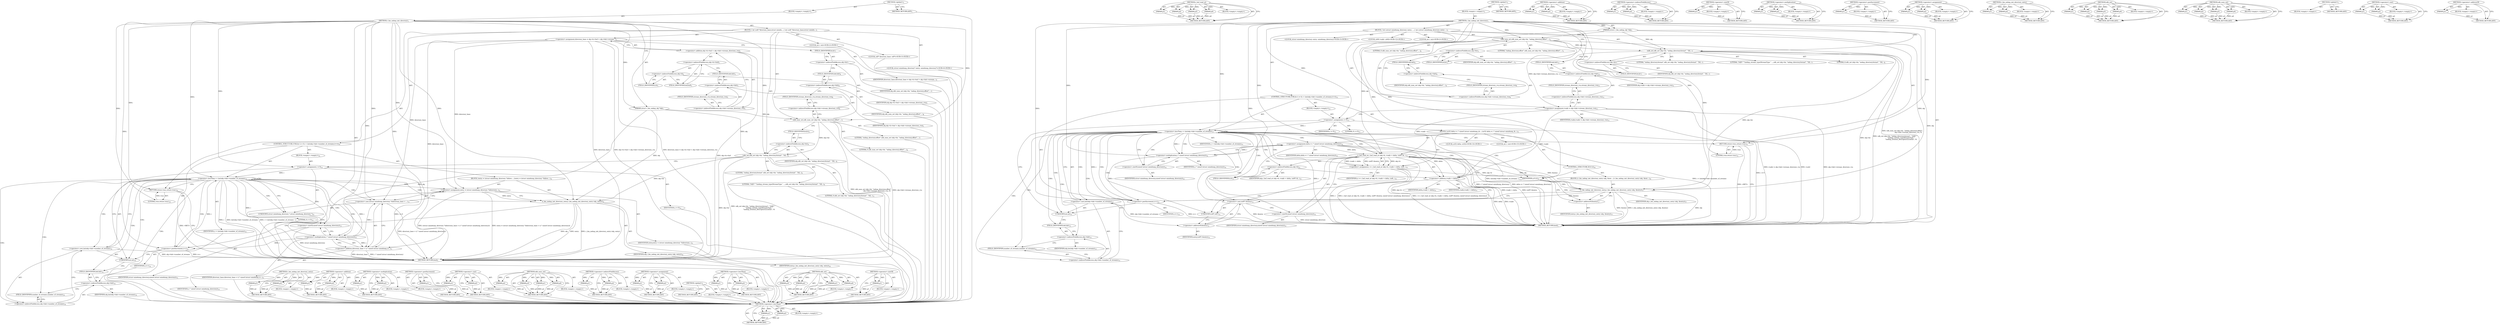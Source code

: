 digraph "&lt;operator&gt;.addressOf" {
vulnerable_130 [label=<(METHOD,sdb_set)>];
vulnerable_131 [label=<(PARAM,p1)>];
vulnerable_132 [label=<(PARAM,p2)>];
vulnerable_133 [label=<(PARAM,p3)>];
vulnerable_134 [label=<(PARAM,p4)>];
vulnerable_135 [label=<(BLOCK,&lt;empty&gt;,&lt;empty&gt;)>];
vulnerable_136 [label=<(METHOD_RETURN,ANY)>];
vulnerable_156 [label=<(METHOD,&lt;operator&gt;.sizeOf)>];
vulnerable_157 [label=<(PARAM,p1)>];
vulnerable_158 [label=<(BLOCK,&lt;empty&gt;,&lt;empty&gt;)>];
vulnerable_159 [label=<(METHOD_RETURN,ANY)>];
vulnerable_6 [label=<(METHOD,&lt;global&gt;)<SUB>1</SUB>>];
vulnerable_7 [label=<(BLOCK,&lt;empty&gt;,&lt;empty&gt;)<SUB>1</SUB>>];
vulnerable_8 [label=<(METHOD,r_bin_mdmp_init_directory)<SUB>1</SUB>>];
vulnerable_9 [label=<(PARAM,struct r_bin_mdmp_obj *obj)<SUB>1</SUB>>];
vulnerable_10 [label=<(BLOCK,{
 	int i;
	ut8 *directory_base;
	struct minidu...,{
 	int i;
	ut8 *directory_base;
	struct minidu...)<SUB>1</SUB>>];
vulnerable_11 [label="<(LOCAL,int i: int)<SUB>2</SUB>>"];
vulnerable_12 [label="<(LOCAL,ut8* directory_base: ut8*)<SUB>3</SUB>>"];
vulnerable_13 [label="<(LOCAL,struct minidump_directory* entry: minidump_directory*)<SUB>4</SUB>>"];
vulnerable_14 [label=<(&lt;operator&gt;.assignment,directory_base = obj-&gt;b-&gt;buf + obj-&gt;hdr-&gt;stream...)<SUB>5</SUB>>];
vulnerable_15 [label=<(IDENTIFIER,directory_base,directory_base = obj-&gt;b-&gt;buf + obj-&gt;hdr-&gt;stream...)<SUB>5</SUB>>];
vulnerable_16 [label=<(&lt;operator&gt;.addition,obj-&gt;b-&gt;buf + obj-&gt;hdr-&gt;stream_directory_rva)<SUB>5</SUB>>];
vulnerable_17 [label=<(&lt;operator&gt;.indirectFieldAccess,obj-&gt;b-&gt;buf)<SUB>5</SUB>>];
vulnerable_18 [label=<(&lt;operator&gt;.indirectFieldAccess,obj-&gt;b)<SUB>5</SUB>>];
vulnerable_19 [label=<(IDENTIFIER,obj,obj-&gt;b-&gt;buf + obj-&gt;hdr-&gt;stream_directory_rva)<SUB>5</SUB>>];
vulnerable_20 [label=<(FIELD_IDENTIFIER,b,b)<SUB>5</SUB>>];
vulnerable_21 [label=<(FIELD_IDENTIFIER,buf,buf)<SUB>5</SUB>>];
vulnerable_22 [label=<(&lt;operator&gt;.indirectFieldAccess,obj-&gt;hdr-&gt;stream_directory_rva)<SUB>5</SUB>>];
vulnerable_23 [label=<(&lt;operator&gt;.indirectFieldAccess,obj-&gt;hdr)<SUB>5</SUB>>];
vulnerable_24 [label=<(IDENTIFIER,obj,obj-&gt;b-&gt;buf + obj-&gt;hdr-&gt;stream_directory_rva)<SUB>5</SUB>>];
vulnerable_25 [label=<(FIELD_IDENTIFIER,hdr,hdr)<SUB>5</SUB>>];
vulnerable_26 [label=<(FIELD_IDENTIFIER,stream_directory_rva,stream_directory_rva)<SUB>5</SUB>>];
vulnerable_27 [label=<(sdb_num_set,sdb_num_set (obj-&gt;kv, &quot;mdmp_directory.offset&quot;,
...)<SUB>7</SUB>>];
vulnerable_28 [label=<(&lt;operator&gt;.indirectFieldAccess,obj-&gt;kv)<SUB>7</SUB>>];
vulnerable_29 [label=<(IDENTIFIER,obj,sdb_num_set (obj-&gt;kv, &quot;mdmp_directory.offset&quot;,
...)<SUB>7</SUB>>];
vulnerable_30 [label=<(FIELD_IDENTIFIER,kv,kv)<SUB>7</SUB>>];
vulnerable_31 [label=<(LITERAL,&quot;mdmp_directory.offset&quot;,sdb_num_set (obj-&gt;kv, &quot;mdmp_directory.offset&quot;,
...)<SUB>7</SUB>>];
vulnerable_32 [label=<(&lt;operator&gt;.indirectFieldAccess,obj-&gt;hdr-&gt;stream_directory_rva)<SUB>8</SUB>>];
vulnerable_33 [label=<(&lt;operator&gt;.indirectFieldAccess,obj-&gt;hdr)<SUB>8</SUB>>];
vulnerable_34 [label=<(IDENTIFIER,obj,sdb_num_set (obj-&gt;kv, &quot;mdmp_directory.offset&quot;,
...)<SUB>8</SUB>>];
vulnerable_35 [label=<(FIELD_IDENTIFIER,hdr,hdr)<SUB>8</SUB>>];
vulnerable_36 [label=<(FIELD_IDENTIFIER,stream_directory_rva,stream_directory_rva)<SUB>8</SUB>>];
vulnerable_37 [label=<(LITERAL,0,sdb_num_set (obj-&gt;kv, &quot;mdmp_directory.offset&quot;,
...)<SUB>8</SUB>>];
vulnerable_38 [label=<(sdb_set,sdb_set (obj-&gt;kv, &quot;mdmp_directory.format&quot;, &quot;[4]...)<SUB>9</SUB>>];
vulnerable_39 [label=<(&lt;operator&gt;.indirectFieldAccess,obj-&gt;kv)<SUB>9</SUB>>];
vulnerable_40 [label=<(IDENTIFIER,obj,sdb_set (obj-&gt;kv, &quot;mdmp_directory.format&quot;, &quot;[4]...)<SUB>9</SUB>>];
vulnerable_41 [label=<(FIELD_IDENTIFIER,kv,kv)<SUB>9</SUB>>];
vulnerable_42 [label=<(LITERAL,&quot;mdmp_directory.format&quot;,sdb_set (obj-&gt;kv, &quot;mdmp_directory.format&quot;, &quot;[4]...)<SUB>9</SUB>>];
vulnerable_43 [label=<(LITERAL,&quot;[4]E? &quot;
			&quot;(mdmp_stream_type)StreamType &quot;
 		...,sdb_set (obj-&gt;kv, &quot;mdmp_directory.format&quot;, &quot;[4]...)<SUB>9</SUB>>];
vulnerable_44 [label=<(LITERAL,0,sdb_set (obj-&gt;kv, &quot;mdmp_directory.format&quot;, &quot;[4]...)<SUB>11</SUB>>];
vulnerable_45 [label=<(CONTROL_STRUCTURE,FOR,for (i = 0;i &lt; (int)obj-&gt;hdr-&gt;number_of_streams;i++))<SUB>14</SUB>>];
vulnerable_46 [label=<(BLOCK,&lt;empty&gt;,&lt;empty&gt;)<SUB>14</SUB>>];
vulnerable_47 [label=<(&lt;operator&gt;.assignment,i = 0)<SUB>14</SUB>>];
vulnerable_48 [label=<(IDENTIFIER,i,i = 0)<SUB>14</SUB>>];
vulnerable_49 [label=<(LITERAL,0,i = 0)<SUB>14</SUB>>];
vulnerable_50 [label=<(&lt;operator&gt;.lessThan,i &lt; (int)obj-&gt;hdr-&gt;number_of_streams)<SUB>14</SUB>>];
vulnerable_51 [label=<(IDENTIFIER,i,i &lt; (int)obj-&gt;hdr-&gt;number_of_streams)<SUB>14</SUB>>];
vulnerable_52 [label=<(&lt;operator&gt;.cast,(int)obj-&gt;hdr-&gt;number_of_streams)<SUB>14</SUB>>];
vulnerable_53 [label=<(UNKNOWN,int,int)<SUB>14</SUB>>];
vulnerable_54 [label=<(&lt;operator&gt;.indirectFieldAccess,obj-&gt;hdr-&gt;number_of_streams)<SUB>14</SUB>>];
vulnerable_55 [label=<(&lt;operator&gt;.indirectFieldAccess,obj-&gt;hdr)<SUB>14</SUB>>];
vulnerable_56 [label=<(IDENTIFIER,obj,(int)obj-&gt;hdr-&gt;number_of_streams)<SUB>14</SUB>>];
vulnerable_57 [label=<(FIELD_IDENTIFIER,hdr,hdr)<SUB>14</SUB>>];
vulnerable_58 [label=<(FIELD_IDENTIFIER,number_of_streams,number_of_streams)<SUB>14</SUB>>];
vulnerable_59 [label=<(&lt;operator&gt;.postIncrement,i++)<SUB>14</SUB>>];
vulnerable_60 [label=<(IDENTIFIER,i,i++)<SUB>14</SUB>>];
vulnerable_61 [label=<(BLOCK,{
		entry = (struct minidump_directory *)(direc...,{
		entry = (struct minidump_directory *)(direc...)<SUB>14</SUB>>];
vulnerable_62 [label=<(&lt;operator&gt;.assignment,entry = (struct minidump_directory *)(directory...)<SUB>15</SUB>>];
vulnerable_63 [label=<(IDENTIFIER,entry,entry = (struct minidump_directory *)(directory...)<SUB>15</SUB>>];
vulnerable_64 [label=<(&lt;operator&gt;.cast,(struct minidump_directory *)(directory_base + ...)<SUB>15</SUB>>];
vulnerable_65 [label=<(UNKNOWN,struct minidump_directory *,struct minidump_directory *)<SUB>15</SUB>>];
vulnerable_66 [label=<(&lt;operator&gt;.addition,directory_base + (i * sizeof (struct minidump_d...)<SUB>15</SUB>>];
vulnerable_67 [label=<(IDENTIFIER,directory_base,directory_base + (i * sizeof (struct minidump_d...)<SUB>15</SUB>>];
vulnerable_68 [label=<(&lt;operator&gt;.multiplication,i * sizeof (struct minidump_directory))<SUB>15</SUB>>];
vulnerable_69 [label=<(IDENTIFIER,i,i * sizeof (struct minidump_directory))<SUB>15</SUB>>];
vulnerable_70 [label=<(&lt;operator&gt;.sizeOf,sizeof (struct minidump_directory))<SUB>15</SUB>>];
vulnerable_71 [label=<(IDENTIFIER,struct minidump_directory,sizeof (struct minidump_directory))<SUB>15</SUB>>];
vulnerable_72 [label=<(r_bin_mdmp_init_directory_entry,r_bin_mdmp_init_directory_entry (obj, entry))<SUB>16</SUB>>];
vulnerable_73 [label=<(IDENTIFIER,obj,r_bin_mdmp_init_directory_entry (obj, entry))<SUB>16</SUB>>];
vulnerable_74 [label=<(IDENTIFIER,entry,r_bin_mdmp_init_directory_entry (obj, entry))<SUB>16</SUB>>];
vulnerable_75 [label=<(RETURN,return true;,return true;)<SUB>19</SUB>>];
vulnerable_76 [label=<(LITERAL,true,return true;)<SUB>19</SUB>>];
vulnerable_77 [label=<(METHOD_RETURN,bool)<SUB>1</SUB>>];
vulnerable_79 [label=<(METHOD_RETURN,ANY)<SUB>1</SUB>>];
vulnerable_160 [label=<(METHOD,r_bin_mdmp_init_directory_entry)>];
vulnerable_161 [label=<(PARAM,p1)>];
vulnerable_162 [label=<(PARAM,p2)>];
vulnerable_163 [label=<(BLOCK,&lt;empty&gt;,&lt;empty&gt;)>];
vulnerable_164 [label=<(METHOD_RETURN,ANY)>];
vulnerable_113 [label=<(METHOD,&lt;operator&gt;.addition)>];
vulnerable_114 [label=<(PARAM,p1)>];
vulnerable_115 [label=<(PARAM,p2)>];
vulnerable_116 [label=<(BLOCK,&lt;empty&gt;,&lt;empty&gt;)>];
vulnerable_117 [label=<(METHOD_RETURN,ANY)>];
vulnerable_151 [label=<(METHOD,&lt;operator&gt;.multiplication)>];
vulnerable_152 [label=<(PARAM,p1)>];
vulnerable_153 [label=<(PARAM,p2)>];
vulnerable_154 [label=<(BLOCK,&lt;empty&gt;,&lt;empty&gt;)>];
vulnerable_155 [label=<(METHOD_RETURN,ANY)>];
vulnerable_147 [label=<(METHOD,&lt;operator&gt;.postIncrement)>];
vulnerable_148 [label=<(PARAM,p1)>];
vulnerable_149 [label=<(BLOCK,&lt;empty&gt;,&lt;empty&gt;)>];
vulnerable_150 [label=<(METHOD_RETURN,ANY)>];
vulnerable_142 [label=<(METHOD,&lt;operator&gt;.cast)>];
vulnerable_143 [label=<(PARAM,p1)>];
vulnerable_144 [label=<(PARAM,p2)>];
vulnerable_145 [label=<(BLOCK,&lt;empty&gt;,&lt;empty&gt;)>];
vulnerable_146 [label=<(METHOD_RETURN,ANY)>];
vulnerable_123 [label=<(METHOD,sdb_num_set)>];
vulnerable_124 [label=<(PARAM,p1)>];
vulnerable_125 [label=<(PARAM,p2)>];
vulnerable_126 [label=<(PARAM,p3)>];
vulnerable_127 [label=<(PARAM,p4)>];
vulnerable_128 [label=<(BLOCK,&lt;empty&gt;,&lt;empty&gt;)>];
vulnerable_129 [label=<(METHOD_RETURN,ANY)>];
vulnerable_118 [label=<(METHOD,&lt;operator&gt;.indirectFieldAccess)>];
vulnerable_119 [label=<(PARAM,p1)>];
vulnerable_120 [label=<(PARAM,p2)>];
vulnerable_121 [label=<(BLOCK,&lt;empty&gt;,&lt;empty&gt;)>];
vulnerable_122 [label=<(METHOD_RETURN,ANY)>];
vulnerable_108 [label=<(METHOD,&lt;operator&gt;.assignment)>];
vulnerable_109 [label=<(PARAM,p1)>];
vulnerable_110 [label=<(PARAM,p2)>];
vulnerable_111 [label=<(BLOCK,&lt;empty&gt;,&lt;empty&gt;)>];
vulnerable_112 [label=<(METHOD_RETURN,ANY)>];
vulnerable_102 [label=<(METHOD,&lt;global&gt;)<SUB>1</SUB>>];
vulnerable_103 [label=<(BLOCK,&lt;empty&gt;,&lt;empty&gt;)>];
vulnerable_104 [label=<(METHOD_RETURN,ANY)>];
vulnerable_137 [label=<(METHOD,&lt;operator&gt;.lessThan)>];
vulnerable_138 [label=<(PARAM,p1)>];
vulnerable_139 [label=<(PARAM,p2)>];
vulnerable_140 [label=<(BLOCK,&lt;empty&gt;,&lt;empty&gt;)>];
vulnerable_141 [label=<(METHOD_RETURN,ANY)>];
fixed_143 [label=<(METHOD,&lt;operator&gt;.lessThan)>];
fixed_144 [label=<(PARAM,p1)>];
fixed_145 [label=<(PARAM,p2)>];
fixed_146 [label=<(BLOCK,&lt;empty&gt;,&lt;empty&gt;)>];
fixed_147 [label=<(METHOD_RETURN,ANY)>];
fixed_166 [label=<(METHOD,r_buf_read_at)>];
fixed_167 [label=<(PARAM,p1)>];
fixed_168 [label=<(PARAM,p2)>];
fixed_169 [label=<(PARAM,p3)>];
fixed_170 [label=<(PARAM,p4)>];
fixed_171 [label=<(BLOCK,&lt;empty&gt;,&lt;empty&gt;)>];
fixed_172 [label=<(METHOD_RETURN,ANY)>];
fixed_6 [label=<(METHOD,&lt;global&gt;)<SUB>1</SUB>>];
fixed_7 [label=<(BLOCK,&lt;empty&gt;,&lt;empty&gt;)<SUB>1</SUB>>];
fixed_8 [label=<(METHOD,r_bin_mdmp_init_directory)<SUB>1</SUB>>];
fixed_9 [label=<(PARAM,struct r_bin_mdmp_obj *obj)<SUB>1</SUB>>];
fixed_10 [label=<(BLOCK,{
 	int i;
	struct minidump_directory entry;
 
...,{
 	int i;
	struct minidump_directory entry;
 
...)<SUB>1</SUB>>];
fixed_11 [label="<(LOCAL,int i: int)<SUB>2</SUB>>"];
fixed_12 [label="<(LOCAL,struct minidump_directory entry: minidump_directory)<SUB>3</SUB>>"];
fixed_13 [label=<(sdb_num_set,sdb_num_set (obj-&gt;kv, &quot;mdmp_directory.offset&quot;,
...)<SUB>5</SUB>>];
fixed_14 [label=<(&lt;operator&gt;.indirectFieldAccess,obj-&gt;kv)<SUB>5</SUB>>];
fixed_15 [label=<(IDENTIFIER,obj,sdb_num_set (obj-&gt;kv, &quot;mdmp_directory.offset&quot;,
...)<SUB>5</SUB>>];
fixed_16 [label=<(FIELD_IDENTIFIER,kv,kv)<SUB>5</SUB>>];
fixed_17 [label=<(LITERAL,&quot;mdmp_directory.offset&quot;,sdb_num_set (obj-&gt;kv, &quot;mdmp_directory.offset&quot;,
...)<SUB>5</SUB>>];
fixed_18 [label=<(&lt;operator&gt;.indirectFieldAccess,obj-&gt;hdr-&gt;stream_directory_rva)<SUB>6</SUB>>];
fixed_19 [label=<(&lt;operator&gt;.indirectFieldAccess,obj-&gt;hdr)<SUB>6</SUB>>];
fixed_20 [label=<(IDENTIFIER,obj,sdb_num_set (obj-&gt;kv, &quot;mdmp_directory.offset&quot;,
...)<SUB>6</SUB>>];
fixed_21 [label=<(FIELD_IDENTIFIER,hdr,hdr)<SUB>6</SUB>>];
fixed_22 [label=<(FIELD_IDENTIFIER,stream_directory_rva,stream_directory_rva)<SUB>6</SUB>>];
fixed_23 [label=<(LITERAL,0,sdb_num_set (obj-&gt;kv, &quot;mdmp_directory.offset&quot;,
...)<SUB>6</SUB>>];
fixed_24 [label=<(sdb_set,sdb_set (obj-&gt;kv, &quot;mdmp_directory.format&quot;, &quot;[4]...)<SUB>7</SUB>>];
fixed_25 [label=<(&lt;operator&gt;.indirectFieldAccess,obj-&gt;kv)<SUB>7</SUB>>];
fixed_26 [label=<(IDENTIFIER,obj,sdb_set (obj-&gt;kv, &quot;mdmp_directory.format&quot;, &quot;[4]...)<SUB>7</SUB>>];
fixed_27 [label=<(FIELD_IDENTIFIER,kv,kv)<SUB>7</SUB>>];
fixed_28 [label=<(LITERAL,&quot;mdmp_directory.format&quot;,sdb_set (obj-&gt;kv, &quot;mdmp_directory.format&quot;, &quot;[4]...)<SUB>7</SUB>>];
fixed_29 [label=<(LITERAL,&quot;[4]E? &quot;
			&quot;(mdmp_stream_type)StreamType &quot;
 		...,sdb_set (obj-&gt;kv, &quot;mdmp_directory.format&quot;, &quot;[4]...)<SUB>7</SUB>>];
fixed_30 [label=<(LITERAL,0,sdb_set (obj-&gt;kv, &quot;mdmp_directory.format&quot;, &quot;[4]...)<SUB>9</SUB>>];
fixed_31 [label="<(LOCAL,ut64 rvadir: ut64)<SUB>12</SUB>>"];
fixed_32 [label=<(&lt;operator&gt;.assignment,rvadir = obj-&gt;hdr-&gt;stream_directory_rva)<SUB>12</SUB>>];
fixed_33 [label=<(IDENTIFIER,rvadir,rvadir = obj-&gt;hdr-&gt;stream_directory_rva)<SUB>12</SUB>>];
fixed_34 [label=<(&lt;operator&gt;.indirectFieldAccess,obj-&gt;hdr-&gt;stream_directory_rva)<SUB>12</SUB>>];
fixed_35 [label=<(&lt;operator&gt;.indirectFieldAccess,obj-&gt;hdr)<SUB>12</SUB>>];
fixed_36 [label=<(IDENTIFIER,obj,rvadir = obj-&gt;hdr-&gt;stream_directory_rva)<SUB>12</SUB>>];
fixed_37 [label=<(FIELD_IDENTIFIER,hdr,hdr)<SUB>12</SUB>>];
fixed_38 [label=<(FIELD_IDENTIFIER,stream_directory_rva,stream_directory_rva)<SUB>12</SUB>>];
fixed_39 [label=<(CONTROL_STRUCTURE,FOR,for (i = 0;i &lt; (int)obj-&gt;hdr-&gt;number_of_streams;i++))<SUB>13</SUB>>];
fixed_40 [label=<(BLOCK,&lt;empty&gt;,&lt;empty&gt;)<SUB>13</SUB>>];
fixed_41 [label=<(&lt;operator&gt;.assignment,i = 0)<SUB>13</SUB>>];
fixed_42 [label=<(IDENTIFIER,i,i = 0)<SUB>13</SUB>>];
fixed_43 [label=<(LITERAL,0,i = 0)<SUB>13</SUB>>];
fixed_44 [label=<(&lt;operator&gt;.lessThan,i &lt; (int)obj-&gt;hdr-&gt;number_of_streams)<SUB>13</SUB>>];
fixed_45 [label=<(IDENTIFIER,i,i &lt; (int)obj-&gt;hdr-&gt;number_of_streams)<SUB>13</SUB>>];
fixed_46 [label=<(&lt;operator&gt;.cast,(int)obj-&gt;hdr-&gt;number_of_streams)<SUB>13</SUB>>];
fixed_47 [label=<(UNKNOWN,int,int)<SUB>13</SUB>>];
fixed_48 [label=<(&lt;operator&gt;.indirectFieldAccess,obj-&gt;hdr-&gt;number_of_streams)<SUB>13</SUB>>];
fixed_49 [label=<(&lt;operator&gt;.indirectFieldAccess,obj-&gt;hdr)<SUB>13</SUB>>];
fixed_50 [label=<(IDENTIFIER,obj,(int)obj-&gt;hdr-&gt;number_of_streams)<SUB>13</SUB>>];
fixed_51 [label=<(FIELD_IDENTIFIER,hdr,hdr)<SUB>13</SUB>>];
fixed_52 [label=<(FIELD_IDENTIFIER,number_of_streams,number_of_streams)<SUB>13</SUB>>];
fixed_53 [label=<(&lt;operator&gt;.postIncrement,i++)<SUB>13</SUB>>];
fixed_54 [label=<(IDENTIFIER,i,i++)<SUB>13</SUB>>];
fixed_55 [label=<(BLOCK,{
		ut32 delta = i * sizeof (struct minidump_di...,{
		ut32 delta = i * sizeof (struct minidump_di...)<SUB>13</SUB>>];
fixed_56 [label="<(LOCAL,ut32 delta: ut32)<SUB>14</SUB>>"];
fixed_57 [label=<(&lt;operator&gt;.assignment,delta = i * sizeof (struct minidump_directory))<SUB>14</SUB>>];
fixed_58 [label=<(IDENTIFIER,delta,delta = i * sizeof (struct minidump_directory))<SUB>14</SUB>>];
fixed_59 [label=<(&lt;operator&gt;.multiplication,i * sizeof (struct minidump_directory))<SUB>14</SUB>>];
fixed_60 [label=<(IDENTIFIER,i,i * sizeof (struct minidump_directory))<SUB>14</SUB>>];
fixed_61 [label=<(&lt;operator&gt;.sizeOf,sizeof (struct minidump_directory))<SUB>14</SUB>>];
fixed_62 [label=<(IDENTIFIER,struct minidump_directory,sizeof (struct minidump_directory))<SUB>14</SUB>>];
fixed_63 [label="<(LOCAL,int r: int)<SUB>15</SUB>>"];
fixed_64 [label=<(&lt;operator&gt;.assignment,r = r_buf_read_at (obj-&gt;b, rvadir + delta, (ut8...)<SUB>15</SUB>>];
fixed_65 [label=<(IDENTIFIER,r,r = r_buf_read_at (obj-&gt;b, rvadir + delta, (ut8...)<SUB>15</SUB>>];
fixed_66 [label=<(r_buf_read_at,r_buf_read_at (obj-&gt;b, rvadir + delta, (ut8*) &amp;...)<SUB>15</SUB>>];
fixed_67 [label=<(&lt;operator&gt;.indirectFieldAccess,obj-&gt;b)<SUB>15</SUB>>];
fixed_68 [label=<(IDENTIFIER,obj,r_buf_read_at (obj-&gt;b, rvadir + delta, (ut8*) &amp;...)<SUB>15</SUB>>];
fixed_69 [label=<(FIELD_IDENTIFIER,b,b)<SUB>15</SUB>>];
fixed_70 [label=<(&lt;operator&gt;.addition,rvadir + delta)<SUB>15</SUB>>];
fixed_71 [label=<(IDENTIFIER,rvadir,rvadir + delta)<SUB>15</SUB>>];
fixed_72 [label=<(IDENTIFIER,delta,rvadir + delta)<SUB>15</SUB>>];
fixed_73 [label=<(&lt;operator&gt;.cast,(ut8*) &amp;entry)<SUB>15</SUB>>];
fixed_74 [label=<(UNKNOWN,ut8*,ut8*)<SUB>15</SUB>>];
fixed_75 [label=<(&lt;operator&gt;.addressOf,&amp;entry)<SUB>15</SUB>>];
fixed_76 [label=<(IDENTIFIER,entry,(ut8*) &amp;entry)<SUB>15</SUB>>];
fixed_77 [label=<(&lt;operator&gt;.sizeOf,sizeof (struct minidump_directory))<SUB>15</SUB>>];
fixed_78 [label=<(IDENTIFIER,struct minidump_directory,sizeof (struct minidump_directory))<SUB>15</SUB>>];
fixed_79 [label=<(CONTROL_STRUCTURE,IF,if (r))<SUB>16</SUB>>];
fixed_80 [label=<(IDENTIFIER,r,if (r))<SUB>16</SUB>>];
fixed_81 [label=<(BLOCK,{
			r_bin_mdmp_init_directory_entry (obj, &amp;ent...,{
			r_bin_mdmp_init_directory_entry (obj, &amp;ent...)<SUB>16</SUB>>];
fixed_82 [label=<(r_bin_mdmp_init_directory_entry,r_bin_mdmp_init_directory_entry (obj, &amp;entry))<SUB>17</SUB>>];
fixed_83 [label=<(IDENTIFIER,obj,r_bin_mdmp_init_directory_entry (obj, &amp;entry))<SUB>17</SUB>>];
fixed_84 [label=<(&lt;operator&gt;.addressOf,&amp;entry)<SUB>17</SUB>>];
fixed_85 [label=<(IDENTIFIER,entry,r_bin_mdmp_init_directory_entry (obj, &amp;entry))<SUB>17</SUB>>];
fixed_86 [label=<(RETURN,return true;,return true;)<SUB>21</SUB>>];
fixed_87 [label=<(LITERAL,true,return true;)<SUB>21</SUB>>];
fixed_88 [label=<(METHOD_RETURN,bool)<SUB>1</SUB>>];
fixed_90 [label=<(METHOD_RETURN,ANY)<SUB>1</SUB>>];
fixed_173 [label=<(METHOD,&lt;operator&gt;.addition)>];
fixed_174 [label=<(PARAM,p1)>];
fixed_175 [label=<(PARAM,p2)>];
fixed_176 [label=<(BLOCK,&lt;empty&gt;,&lt;empty&gt;)>];
fixed_177 [label=<(METHOD_RETURN,ANY)>];
fixed_126 [label=<(METHOD,&lt;operator&gt;.indirectFieldAccess)>];
fixed_127 [label=<(PARAM,p1)>];
fixed_128 [label=<(PARAM,p2)>];
fixed_129 [label=<(BLOCK,&lt;empty&gt;,&lt;empty&gt;)>];
fixed_130 [label=<(METHOD_RETURN,ANY)>];
fixed_162 [label=<(METHOD,&lt;operator&gt;.sizeOf)>];
fixed_163 [label=<(PARAM,p1)>];
fixed_164 [label=<(BLOCK,&lt;empty&gt;,&lt;empty&gt;)>];
fixed_165 [label=<(METHOD_RETURN,ANY)>];
fixed_157 [label=<(METHOD,&lt;operator&gt;.multiplication)>];
fixed_158 [label=<(PARAM,p1)>];
fixed_159 [label=<(PARAM,p2)>];
fixed_160 [label=<(BLOCK,&lt;empty&gt;,&lt;empty&gt;)>];
fixed_161 [label=<(METHOD_RETURN,ANY)>];
fixed_153 [label=<(METHOD,&lt;operator&gt;.postIncrement)>];
fixed_154 [label=<(PARAM,p1)>];
fixed_155 [label=<(BLOCK,&lt;empty&gt;,&lt;empty&gt;)>];
fixed_156 [label=<(METHOD_RETURN,ANY)>];
fixed_138 [label=<(METHOD,&lt;operator&gt;.assignment)>];
fixed_139 [label=<(PARAM,p1)>];
fixed_140 [label=<(PARAM,p2)>];
fixed_141 [label=<(BLOCK,&lt;empty&gt;,&lt;empty&gt;)>];
fixed_142 [label=<(METHOD_RETURN,ANY)>];
fixed_182 [label=<(METHOD,r_bin_mdmp_init_directory_entry)>];
fixed_183 [label=<(PARAM,p1)>];
fixed_184 [label=<(PARAM,p2)>];
fixed_185 [label=<(BLOCK,&lt;empty&gt;,&lt;empty&gt;)>];
fixed_186 [label=<(METHOD_RETURN,ANY)>];
fixed_131 [label=<(METHOD,sdb_set)>];
fixed_132 [label=<(PARAM,p1)>];
fixed_133 [label=<(PARAM,p2)>];
fixed_134 [label=<(PARAM,p3)>];
fixed_135 [label=<(PARAM,p4)>];
fixed_136 [label=<(BLOCK,&lt;empty&gt;,&lt;empty&gt;)>];
fixed_137 [label=<(METHOD_RETURN,ANY)>];
fixed_119 [label=<(METHOD,sdb_num_set)>];
fixed_120 [label=<(PARAM,p1)>];
fixed_121 [label=<(PARAM,p2)>];
fixed_122 [label=<(PARAM,p3)>];
fixed_123 [label=<(PARAM,p4)>];
fixed_124 [label=<(BLOCK,&lt;empty&gt;,&lt;empty&gt;)>];
fixed_125 [label=<(METHOD_RETURN,ANY)>];
fixed_113 [label=<(METHOD,&lt;global&gt;)<SUB>1</SUB>>];
fixed_114 [label=<(BLOCK,&lt;empty&gt;,&lt;empty&gt;)>];
fixed_115 [label=<(METHOD_RETURN,ANY)>];
fixed_148 [label=<(METHOD,&lt;operator&gt;.cast)>];
fixed_149 [label=<(PARAM,p1)>];
fixed_150 [label=<(PARAM,p2)>];
fixed_151 [label=<(BLOCK,&lt;empty&gt;,&lt;empty&gt;)>];
fixed_152 [label=<(METHOD_RETURN,ANY)>];
fixed_178 [label=<(METHOD,&lt;operator&gt;.addressOf)>];
fixed_179 [label=<(PARAM,p1)>];
fixed_180 [label=<(BLOCK,&lt;empty&gt;,&lt;empty&gt;)>];
fixed_181 [label=<(METHOD_RETURN,ANY)>];
vulnerable_130 -> vulnerable_131  [key=0, label="AST: "];
vulnerable_130 -> vulnerable_131  [key=1, label="DDG: "];
vulnerable_130 -> vulnerable_135  [key=0, label="AST: "];
vulnerable_130 -> vulnerable_132  [key=0, label="AST: "];
vulnerable_130 -> vulnerable_132  [key=1, label="DDG: "];
vulnerable_130 -> vulnerable_136  [key=0, label="AST: "];
vulnerable_130 -> vulnerable_136  [key=1, label="CFG: "];
vulnerable_130 -> vulnerable_133  [key=0, label="AST: "];
vulnerable_130 -> vulnerable_133  [key=1, label="DDG: "];
vulnerable_130 -> vulnerable_134  [key=0, label="AST: "];
vulnerable_130 -> vulnerable_134  [key=1, label="DDG: "];
vulnerable_131 -> vulnerable_136  [key=0, label="DDG: p1"];
vulnerable_132 -> vulnerable_136  [key=0, label="DDG: p2"];
vulnerable_133 -> vulnerable_136  [key=0, label="DDG: p3"];
vulnerable_134 -> vulnerable_136  [key=0, label="DDG: p4"];
vulnerable_135 -> fixed_143  [key=0];
vulnerable_136 -> fixed_143  [key=0];
vulnerable_156 -> vulnerable_157  [key=0, label="AST: "];
vulnerable_156 -> vulnerable_157  [key=1, label="DDG: "];
vulnerable_156 -> vulnerable_158  [key=0, label="AST: "];
vulnerable_156 -> vulnerable_159  [key=0, label="AST: "];
vulnerable_156 -> vulnerable_159  [key=1, label="CFG: "];
vulnerable_157 -> vulnerable_159  [key=0, label="DDG: p1"];
vulnerable_158 -> fixed_143  [key=0];
vulnerable_159 -> fixed_143  [key=0];
vulnerable_6 -> vulnerable_7  [key=0, label="AST: "];
vulnerable_6 -> vulnerable_79  [key=0, label="AST: "];
vulnerable_6 -> vulnerable_79  [key=1, label="CFG: "];
vulnerable_7 -> vulnerable_8  [key=0, label="AST: "];
vulnerable_8 -> vulnerable_9  [key=0, label="AST: "];
vulnerable_8 -> vulnerable_9  [key=1, label="DDG: "];
vulnerable_8 -> vulnerable_10  [key=0, label="AST: "];
vulnerable_8 -> vulnerable_77  [key=0, label="AST: "];
vulnerable_8 -> vulnerable_20  [key=0, label="CFG: "];
vulnerable_8 -> vulnerable_75  [key=0, label="DDG: "];
vulnerable_8 -> vulnerable_27  [key=0, label="DDG: "];
vulnerable_8 -> vulnerable_38  [key=0, label="DDG: "];
vulnerable_8 -> vulnerable_76  [key=0, label="DDG: "];
vulnerable_8 -> vulnerable_47  [key=0, label="DDG: "];
vulnerable_8 -> vulnerable_50  [key=0, label="DDG: "];
vulnerable_8 -> vulnerable_59  [key=0, label="DDG: "];
vulnerable_8 -> vulnerable_62  [key=0, label="DDG: "];
vulnerable_8 -> vulnerable_72  [key=0, label="DDG: "];
vulnerable_8 -> vulnerable_64  [key=0, label="DDG: "];
vulnerable_8 -> vulnerable_66  [key=0, label="DDG: "];
vulnerable_8 -> vulnerable_68  [key=0, label="DDG: "];
vulnerable_9 -> vulnerable_77  [key=0, label="DDG: obj"];
vulnerable_9 -> vulnerable_27  [key=0, label="DDG: obj"];
vulnerable_9 -> vulnerable_38  [key=0, label="DDG: obj"];
vulnerable_9 -> vulnerable_72  [key=0, label="DDG: obj"];
vulnerable_10 -> vulnerable_11  [key=0, label="AST: "];
vulnerable_10 -> vulnerable_12  [key=0, label="AST: "];
vulnerable_10 -> vulnerable_13  [key=0, label="AST: "];
vulnerable_10 -> vulnerable_14  [key=0, label="AST: "];
vulnerable_10 -> vulnerable_27  [key=0, label="AST: "];
vulnerable_10 -> vulnerable_38  [key=0, label="AST: "];
vulnerable_10 -> vulnerable_45  [key=0, label="AST: "];
vulnerable_10 -> vulnerable_75  [key=0, label="AST: "];
vulnerable_11 -> fixed_143  [key=0];
vulnerable_12 -> fixed_143  [key=0];
vulnerable_13 -> fixed_143  [key=0];
vulnerable_14 -> vulnerable_15  [key=0, label="AST: "];
vulnerable_14 -> vulnerable_16  [key=0, label="AST: "];
vulnerable_14 -> vulnerable_30  [key=0, label="CFG: "];
vulnerable_14 -> vulnerable_77  [key=0, label="DDG: directory_base"];
vulnerable_14 -> vulnerable_77  [key=1, label="DDG: obj-&gt;b-&gt;buf + obj-&gt;hdr-&gt;stream_directory_rva"];
vulnerable_14 -> vulnerable_77  [key=2, label="DDG: directory_base = obj-&gt;b-&gt;buf + obj-&gt;hdr-&gt;stream_directory_rva"];
vulnerable_14 -> vulnerable_62  [key=0, label="DDG: directory_base"];
vulnerable_14 -> vulnerable_64  [key=0, label="DDG: directory_base"];
vulnerable_14 -> vulnerable_66  [key=0, label="DDG: directory_base"];
vulnerable_15 -> fixed_143  [key=0];
vulnerable_16 -> vulnerable_17  [key=0, label="AST: "];
vulnerable_16 -> vulnerable_22  [key=0, label="AST: "];
vulnerable_16 -> vulnerable_14  [key=0, label="CFG: "];
vulnerable_16 -> vulnerable_77  [key=0, label="DDG: obj-&gt;b-&gt;buf"];
vulnerable_17 -> vulnerable_18  [key=0, label="AST: "];
vulnerable_17 -> vulnerable_21  [key=0, label="AST: "];
vulnerable_17 -> vulnerable_25  [key=0, label="CFG: "];
vulnerable_18 -> vulnerable_19  [key=0, label="AST: "];
vulnerable_18 -> vulnerable_20  [key=0, label="AST: "];
vulnerable_18 -> vulnerable_21  [key=0, label="CFG: "];
vulnerable_19 -> fixed_143  [key=0];
vulnerable_20 -> vulnerable_18  [key=0, label="CFG: "];
vulnerable_21 -> vulnerable_17  [key=0, label="CFG: "];
vulnerable_22 -> vulnerable_23  [key=0, label="AST: "];
vulnerable_22 -> vulnerable_26  [key=0, label="AST: "];
vulnerable_22 -> vulnerable_16  [key=0, label="CFG: "];
vulnerable_23 -> vulnerable_24  [key=0, label="AST: "];
vulnerable_23 -> vulnerable_25  [key=0, label="AST: "];
vulnerable_23 -> vulnerable_26  [key=0, label="CFG: "];
vulnerable_24 -> fixed_143  [key=0];
vulnerable_25 -> vulnerable_23  [key=0, label="CFG: "];
vulnerable_26 -> vulnerable_22  [key=0, label="CFG: "];
vulnerable_27 -> vulnerable_28  [key=0, label="AST: "];
vulnerable_27 -> vulnerable_31  [key=0, label="AST: "];
vulnerable_27 -> vulnerable_32  [key=0, label="AST: "];
vulnerable_27 -> vulnerable_37  [key=0, label="AST: "];
vulnerable_27 -> vulnerable_41  [key=0, label="CFG: "];
vulnerable_27 -> vulnerable_77  [key=0, label="DDG: obj-&gt;hdr-&gt;stream_directory_rva"];
vulnerable_27 -> vulnerable_77  [key=1, label="DDG: sdb_num_set (obj-&gt;kv, &quot;mdmp_directory.offset&quot;,
 			obj-&gt;hdr-&gt;stream_directory_rva, 0)"];
vulnerable_27 -> vulnerable_38  [key=0, label="DDG: obj-&gt;kv"];
vulnerable_28 -> vulnerable_29  [key=0, label="AST: "];
vulnerable_28 -> vulnerable_30  [key=0, label="AST: "];
vulnerable_28 -> vulnerable_35  [key=0, label="CFG: "];
vulnerable_29 -> fixed_143  [key=0];
vulnerable_30 -> vulnerable_28  [key=0, label="CFG: "];
vulnerable_31 -> fixed_143  [key=0];
vulnerable_32 -> vulnerable_33  [key=0, label="AST: "];
vulnerable_32 -> vulnerable_36  [key=0, label="AST: "];
vulnerable_32 -> vulnerable_27  [key=0, label="CFG: "];
vulnerable_33 -> vulnerable_34  [key=0, label="AST: "];
vulnerable_33 -> vulnerable_35  [key=0, label="AST: "];
vulnerable_33 -> vulnerable_36  [key=0, label="CFG: "];
vulnerable_34 -> fixed_143  [key=0];
vulnerable_35 -> vulnerable_33  [key=0, label="CFG: "];
vulnerable_36 -> vulnerable_32  [key=0, label="CFG: "];
vulnerable_37 -> fixed_143  [key=0];
vulnerable_38 -> vulnerable_39  [key=0, label="AST: "];
vulnerable_38 -> vulnerable_42  [key=0, label="AST: "];
vulnerable_38 -> vulnerable_43  [key=0, label="AST: "];
vulnerable_38 -> vulnerable_44  [key=0, label="AST: "];
vulnerable_38 -> vulnerable_47  [key=0, label="CFG: "];
vulnerable_38 -> vulnerable_77  [key=0, label="DDG: obj-&gt;kv"];
vulnerable_38 -> vulnerable_77  [key=1, label="DDG: sdb_set (obj-&gt;kv, &quot;mdmp_directory.format&quot;, &quot;[4]E? &quot;
			&quot;(mdmp_stream_type)StreamType &quot;
 			&quot;(mdmp_location_descriptor)Location&quot;, 0)"];
vulnerable_38 -> vulnerable_72  [key=0, label="DDG: obj-&gt;kv"];
vulnerable_39 -> vulnerable_40  [key=0, label="AST: "];
vulnerable_39 -> vulnerable_41  [key=0, label="AST: "];
vulnerable_39 -> vulnerable_38  [key=0, label="CFG: "];
vulnerable_40 -> fixed_143  [key=0];
vulnerable_41 -> vulnerable_39  [key=0, label="CFG: "];
vulnerable_42 -> fixed_143  [key=0];
vulnerable_43 -> fixed_143  [key=0];
vulnerable_44 -> fixed_143  [key=0];
vulnerable_45 -> vulnerable_46  [key=0, label="AST: "];
vulnerable_45 -> vulnerable_50  [key=0, label="AST: "];
vulnerable_45 -> vulnerable_59  [key=0, label="AST: "];
vulnerable_45 -> vulnerable_61  [key=0, label="AST: "];
vulnerable_46 -> vulnerable_47  [key=0, label="AST: "];
vulnerable_47 -> vulnerable_48  [key=0, label="AST: "];
vulnerable_47 -> vulnerable_49  [key=0, label="AST: "];
vulnerable_47 -> vulnerable_53  [key=0, label="CFG: "];
vulnerable_47 -> vulnerable_77  [key=0, label="DDG: i = 0"];
vulnerable_47 -> vulnerable_50  [key=0, label="DDG: i"];
vulnerable_48 -> fixed_143  [key=0];
vulnerable_49 -> fixed_143  [key=0];
vulnerable_50 -> vulnerable_51  [key=0, label="AST: "];
vulnerable_50 -> vulnerable_52  [key=0, label="AST: "];
vulnerable_50 -> vulnerable_52  [key=1, label="CDG: "];
vulnerable_50 -> vulnerable_65  [key=0, label="CFG: "];
vulnerable_50 -> vulnerable_65  [key=1, label="CDG: "];
vulnerable_50 -> vulnerable_75  [key=0, label="CFG: "];
vulnerable_50 -> vulnerable_77  [key=0, label="DDG: i"];
vulnerable_50 -> vulnerable_77  [key=1, label="DDG: (int)obj-&gt;hdr-&gt;number_of_streams"];
vulnerable_50 -> vulnerable_77  [key=2, label="DDG: i &lt; (int)obj-&gt;hdr-&gt;number_of_streams"];
vulnerable_50 -> vulnerable_68  [key=0, label="DDG: i"];
vulnerable_50 -> vulnerable_68  [key=1, label="CDG: "];
vulnerable_50 -> vulnerable_58  [key=0, label="CDG: "];
vulnerable_50 -> vulnerable_64  [key=0, label="CDG: "];
vulnerable_50 -> vulnerable_57  [key=0, label="CDG: "];
vulnerable_50 -> vulnerable_66  [key=0, label="CDG: "];
vulnerable_50 -> vulnerable_53  [key=0, label="CDG: "];
vulnerable_50 -> vulnerable_72  [key=0, label="CDG: "];
vulnerable_50 -> vulnerable_70  [key=0, label="CDG: "];
vulnerable_50 -> vulnerable_50  [key=0, label="CDG: "];
vulnerable_50 -> vulnerable_59  [key=0, label="CDG: "];
vulnerable_50 -> vulnerable_55  [key=0, label="CDG: "];
vulnerable_50 -> vulnerable_54  [key=0, label="CDG: "];
vulnerable_50 -> vulnerable_62  [key=0, label="CDG: "];
vulnerable_51 -> fixed_143  [key=0];
vulnerable_52 -> vulnerable_53  [key=0, label="AST: "];
vulnerable_52 -> vulnerable_54  [key=0, label="AST: "];
vulnerable_52 -> vulnerable_50  [key=0, label="CFG: "];
vulnerable_52 -> vulnerable_77  [key=0, label="DDG: obj-&gt;hdr-&gt;number_of_streams"];
vulnerable_53 -> vulnerable_57  [key=0, label="CFG: "];
vulnerable_54 -> vulnerable_55  [key=0, label="AST: "];
vulnerable_54 -> vulnerable_58  [key=0, label="AST: "];
vulnerable_54 -> vulnerable_52  [key=0, label="CFG: "];
vulnerable_55 -> vulnerable_56  [key=0, label="AST: "];
vulnerable_55 -> vulnerable_57  [key=0, label="AST: "];
vulnerable_55 -> vulnerable_58  [key=0, label="CFG: "];
vulnerable_56 -> fixed_143  [key=0];
vulnerable_57 -> vulnerable_55  [key=0, label="CFG: "];
vulnerable_58 -> vulnerable_54  [key=0, label="CFG: "];
vulnerable_59 -> vulnerable_60  [key=0, label="AST: "];
vulnerable_59 -> vulnerable_53  [key=0, label="CFG: "];
vulnerable_59 -> vulnerable_77  [key=0, label="DDG: i++"];
vulnerable_59 -> vulnerable_50  [key=0, label="DDG: i"];
vulnerable_60 -> fixed_143  [key=0];
vulnerable_61 -> vulnerable_62  [key=0, label="AST: "];
vulnerable_61 -> vulnerable_72  [key=0, label="AST: "];
vulnerable_62 -> vulnerable_63  [key=0, label="AST: "];
vulnerable_62 -> vulnerable_64  [key=0, label="AST: "];
vulnerable_62 -> vulnerable_72  [key=0, label="CFG: "];
vulnerable_62 -> vulnerable_72  [key=1, label="DDG: entry"];
vulnerable_62 -> vulnerable_77  [key=0, label="DDG: (struct minidump_directory *)(directory_base + (i * sizeof (struct minidump_directory)))"];
vulnerable_62 -> vulnerable_77  [key=1, label="DDG: entry = (struct minidump_directory *)(directory_base + (i * sizeof (struct minidump_directory)))"];
vulnerable_63 -> fixed_143  [key=0];
vulnerable_64 -> vulnerable_65  [key=0, label="AST: "];
vulnerable_64 -> vulnerable_66  [key=0, label="AST: "];
vulnerable_64 -> vulnerable_62  [key=0, label="CFG: "];
vulnerable_64 -> vulnerable_77  [key=0, label="DDG: directory_base + (i * sizeof (struct minidump_directory))"];
vulnerable_65 -> vulnerable_70  [key=0, label="CFG: "];
vulnerable_66 -> vulnerable_67  [key=0, label="AST: "];
vulnerable_66 -> vulnerable_68  [key=0, label="AST: "];
vulnerable_66 -> vulnerable_64  [key=0, label="CFG: "];
vulnerable_66 -> vulnerable_77  [key=0, label="DDG: directory_base"];
vulnerable_66 -> vulnerable_77  [key=1, label="DDG: i * sizeof (struct minidump_directory)"];
vulnerable_67 -> fixed_143  [key=0];
vulnerable_68 -> vulnerable_69  [key=0, label="AST: "];
vulnerable_68 -> vulnerable_70  [key=0, label="AST: "];
vulnerable_68 -> vulnerable_66  [key=0, label="CFG: "];
vulnerable_68 -> vulnerable_66  [key=1, label="DDG: i"];
vulnerable_68 -> vulnerable_59  [key=0, label="DDG: i"];
vulnerable_68 -> vulnerable_62  [key=0, label="DDG: i"];
vulnerable_68 -> vulnerable_64  [key=0, label="DDG: i"];
vulnerable_69 -> fixed_143  [key=0];
vulnerable_70 -> vulnerable_71  [key=0, label="AST: "];
vulnerable_70 -> vulnerable_68  [key=0, label="CFG: "];
vulnerable_70 -> vulnerable_77  [key=0, label="DDG: struct minidump_directory"];
vulnerable_71 -> fixed_143  [key=0];
vulnerable_72 -> vulnerable_73  [key=0, label="AST: "];
vulnerable_72 -> vulnerable_74  [key=0, label="AST: "];
vulnerable_72 -> vulnerable_59  [key=0, label="CFG: "];
vulnerable_72 -> vulnerable_77  [key=0, label="DDG: obj"];
vulnerable_72 -> vulnerable_77  [key=1, label="DDG: entry"];
vulnerable_72 -> vulnerable_77  [key=2, label="DDG: r_bin_mdmp_init_directory_entry (obj, entry)"];
vulnerable_73 -> fixed_143  [key=0];
vulnerable_74 -> fixed_143  [key=0];
vulnerable_75 -> vulnerable_76  [key=0, label="AST: "];
vulnerable_75 -> vulnerable_77  [key=0, label="CFG: "];
vulnerable_75 -> vulnerable_77  [key=1, label="DDG: &lt;RET&gt;"];
vulnerable_76 -> vulnerable_75  [key=0, label="DDG: true"];
vulnerable_77 -> fixed_143  [key=0];
vulnerable_79 -> fixed_143  [key=0];
vulnerable_160 -> vulnerable_161  [key=0, label="AST: "];
vulnerable_160 -> vulnerable_161  [key=1, label="DDG: "];
vulnerable_160 -> vulnerable_163  [key=0, label="AST: "];
vulnerable_160 -> vulnerable_162  [key=0, label="AST: "];
vulnerable_160 -> vulnerable_162  [key=1, label="DDG: "];
vulnerable_160 -> vulnerable_164  [key=0, label="AST: "];
vulnerable_160 -> vulnerable_164  [key=1, label="CFG: "];
vulnerable_161 -> vulnerable_164  [key=0, label="DDG: p1"];
vulnerable_162 -> vulnerable_164  [key=0, label="DDG: p2"];
vulnerable_163 -> fixed_143  [key=0];
vulnerable_164 -> fixed_143  [key=0];
vulnerable_113 -> vulnerable_114  [key=0, label="AST: "];
vulnerable_113 -> vulnerable_114  [key=1, label="DDG: "];
vulnerable_113 -> vulnerable_116  [key=0, label="AST: "];
vulnerable_113 -> vulnerable_115  [key=0, label="AST: "];
vulnerable_113 -> vulnerable_115  [key=1, label="DDG: "];
vulnerable_113 -> vulnerable_117  [key=0, label="AST: "];
vulnerable_113 -> vulnerable_117  [key=1, label="CFG: "];
vulnerable_114 -> vulnerable_117  [key=0, label="DDG: p1"];
vulnerable_115 -> vulnerable_117  [key=0, label="DDG: p2"];
vulnerable_116 -> fixed_143  [key=0];
vulnerable_117 -> fixed_143  [key=0];
vulnerable_151 -> vulnerable_152  [key=0, label="AST: "];
vulnerable_151 -> vulnerable_152  [key=1, label="DDG: "];
vulnerable_151 -> vulnerable_154  [key=0, label="AST: "];
vulnerable_151 -> vulnerable_153  [key=0, label="AST: "];
vulnerable_151 -> vulnerable_153  [key=1, label="DDG: "];
vulnerable_151 -> vulnerable_155  [key=0, label="AST: "];
vulnerable_151 -> vulnerable_155  [key=1, label="CFG: "];
vulnerable_152 -> vulnerable_155  [key=0, label="DDG: p1"];
vulnerable_153 -> vulnerable_155  [key=0, label="DDG: p2"];
vulnerable_154 -> fixed_143  [key=0];
vulnerable_155 -> fixed_143  [key=0];
vulnerable_147 -> vulnerable_148  [key=0, label="AST: "];
vulnerable_147 -> vulnerable_148  [key=1, label="DDG: "];
vulnerable_147 -> vulnerable_149  [key=0, label="AST: "];
vulnerable_147 -> vulnerable_150  [key=0, label="AST: "];
vulnerable_147 -> vulnerable_150  [key=1, label="CFG: "];
vulnerable_148 -> vulnerable_150  [key=0, label="DDG: p1"];
vulnerable_149 -> fixed_143  [key=0];
vulnerable_150 -> fixed_143  [key=0];
vulnerable_142 -> vulnerable_143  [key=0, label="AST: "];
vulnerable_142 -> vulnerable_143  [key=1, label="DDG: "];
vulnerable_142 -> vulnerable_145  [key=0, label="AST: "];
vulnerable_142 -> vulnerable_144  [key=0, label="AST: "];
vulnerable_142 -> vulnerable_144  [key=1, label="DDG: "];
vulnerable_142 -> vulnerable_146  [key=0, label="AST: "];
vulnerable_142 -> vulnerable_146  [key=1, label="CFG: "];
vulnerable_143 -> vulnerable_146  [key=0, label="DDG: p1"];
vulnerable_144 -> vulnerable_146  [key=0, label="DDG: p2"];
vulnerable_145 -> fixed_143  [key=0];
vulnerable_146 -> fixed_143  [key=0];
vulnerable_123 -> vulnerable_124  [key=0, label="AST: "];
vulnerable_123 -> vulnerable_124  [key=1, label="DDG: "];
vulnerable_123 -> vulnerable_128  [key=0, label="AST: "];
vulnerable_123 -> vulnerable_125  [key=0, label="AST: "];
vulnerable_123 -> vulnerable_125  [key=1, label="DDG: "];
vulnerable_123 -> vulnerable_129  [key=0, label="AST: "];
vulnerable_123 -> vulnerable_129  [key=1, label="CFG: "];
vulnerable_123 -> vulnerable_126  [key=0, label="AST: "];
vulnerable_123 -> vulnerable_126  [key=1, label="DDG: "];
vulnerable_123 -> vulnerable_127  [key=0, label="AST: "];
vulnerable_123 -> vulnerable_127  [key=1, label="DDG: "];
vulnerable_124 -> vulnerable_129  [key=0, label="DDG: p1"];
vulnerable_125 -> vulnerable_129  [key=0, label="DDG: p2"];
vulnerable_126 -> vulnerable_129  [key=0, label="DDG: p3"];
vulnerable_127 -> vulnerable_129  [key=0, label="DDG: p4"];
vulnerable_128 -> fixed_143  [key=0];
vulnerable_129 -> fixed_143  [key=0];
vulnerable_118 -> vulnerable_119  [key=0, label="AST: "];
vulnerable_118 -> vulnerable_119  [key=1, label="DDG: "];
vulnerable_118 -> vulnerable_121  [key=0, label="AST: "];
vulnerable_118 -> vulnerable_120  [key=0, label="AST: "];
vulnerable_118 -> vulnerable_120  [key=1, label="DDG: "];
vulnerable_118 -> vulnerable_122  [key=0, label="AST: "];
vulnerable_118 -> vulnerable_122  [key=1, label="CFG: "];
vulnerable_119 -> vulnerable_122  [key=0, label="DDG: p1"];
vulnerable_120 -> vulnerable_122  [key=0, label="DDG: p2"];
vulnerable_121 -> fixed_143  [key=0];
vulnerable_122 -> fixed_143  [key=0];
vulnerable_108 -> vulnerable_109  [key=0, label="AST: "];
vulnerable_108 -> vulnerable_109  [key=1, label="DDG: "];
vulnerable_108 -> vulnerable_111  [key=0, label="AST: "];
vulnerable_108 -> vulnerable_110  [key=0, label="AST: "];
vulnerable_108 -> vulnerable_110  [key=1, label="DDG: "];
vulnerable_108 -> vulnerable_112  [key=0, label="AST: "];
vulnerable_108 -> vulnerable_112  [key=1, label="CFG: "];
vulnerable_109 -> vulnerable_112  [key=0, label="DDG: p1"];
vulnerable_110 -> vulnerable_112  [key=0, label="DDG: p2"];
vulnerable_111 -> fixed_143  [key=0];
vulnerable_112 -> fixed_143  [key=0];
vulnerable_102 -> vulnerable_103  [key=0, label="AST: "];
vulnerable_102 -> vulnerable_104  [key=0, label="AST: "];
vulnerable_102 -> vulnerable_104  [key=1, label="CFG: "];
vulnerable_103 -> fixed_143  [key=0];
vulnerable_104 -> fixed_143  [key=0];
vulnerable_137 -> vulnerable_138  [key=0, label="AST: "];
vulnerable_137 -> vulnerable_138  [key=1, label="DDG: "];
vulnerable_137 -> vulnerable_140  [key=0, label="AST: "];
vulnerable_137 -> vulnerable_139  [key=0, label="AST: "];
vulnerable_137 -> vulnerable_139  [key=1, label="DDG: "];
vulnerable_137 -> vulnerable_141  [key=0, label="AST: "];
vulnerable_137 -> vulnerable_141  [key=1, label="CFG: "];
vulnerable_138 -> vulnerable_141  [key=0, label="DDG: p1"];
vulnerable_139 -> vulnerable_141  [key=0, label="DDG: p2"];
vulnerable_140 -> fixed_143  [key=0];
vulnerable_141 -> fixed_143  [key=0];
fixed_143 -> fixed_144  [key=0, label="AST: "];
fixed_143 -> fixed_144  [key=1, label="DDG: "];
fixed_143 -> fixed_146  [key=0, label="AST: "];
fixed_143 -> fixed_145  [key=0, label="AST: "];
fixed_143 -> fixed_145  [key=1, label="DDG: "];
fixed_143 -> fixed_147  [key=0, label="AST: "];
fixed_143 -> fixed_147  [key=1, label="CFG: "];
fixed_144 -> fixed_147  [key=0, label="DDG: p1"];
fixed_145 -> fixed_147  [key=0, label="DDG: p2"];
fixed_166 -> fixed_167  [key=0, label="AST: "];
fixed_166 -> fixed_167  [key=1, label="DDG: "];
fixed_166 -> fixed_171  [key=0, label="AST: "];
fixed_166 -> fixed_168  [key=0, label="AST: "];
fixed_166 -> fixed_168  [key=1, label="DDG: "];
fixed_166 -> fixed_172  [key=0, label="AST: "];
fixed_166 -> fixed_172  [key=1, label="CFG: "];
fixed_166 -> fixed_169  [key=0, label="AST: "];
fixed_166 -> fixed_169  [key=1, label="DDG: "];
fixed_166 -> fixed_170  [key=0, label="AST: "];
fixed_166 -> fixed_170  [key=1, label="DDG: "];
fixed_167 -> fixed_172  [key=0, label="DDG: p1"];
fixed_168 -> fixed_172  [key=0, label="DDG: p2"];
fixed_169 -> fixed_172  [key=0, label="DDG: p3"];
fixed_170 -> fixed_172  [key=0, label="DDG: p4"];
fixed_6 -> fixed_7  [key=0, label="AST: "];
fixed_6 -> fixed_90  [key=0, label="AST: "];
fixed_6 -> fixed_90  [key=1, label="CFG: "];
fixed_7 -> fixed_8  [key=0, label="AST: "];
fixed_8 -> fixed_9  [key=0, label="AST: "];
fixed_8 -> fixed_9  [key=1, label="DDG: "];
fixed_8 -> fixed_10  [key=0, label="AST: "];
fixed_8 -> fixed_88  [key=0, label="AST: "];
fixed_8 -> fixed_16  [key=0, label="CFG: "];
fixed_8 -> fixed_86  [key=0, label="DDG: "];
fixed_8 -> fixed_13  [key=0, label="DDG: "];
fixed_8 -> fixed_24  [key=0, label="DDG: "];
fixed_8 -> fixed_87  [key=0, label="DDG: "];
fixed_8 -> fixed_41  [key=0, label="DDG: "];
fixed_8 -> fixed_44  [key=0, label="DDG: "];
fixed_8 -> fixed_53  [key=0, label="DDG: "];
fixed_8 -> fixed_80  [key=0, label="DDG: "];
fixed_8 -> fixed_59  [key=0, label="DDG: "];
fixed_8 -> fixed_66  [key=0, label="DDG: "];
fixed_8 -> fixed_70  [key=0, label="DDG: "];
fixed_8 -> fixed_73  [key=0, label="DDG: "];
fixed_8 -> fixed_82  [key=0, label="DDG: "];
fixed_9 -> fixed_88  [key=0, label="DDG: obj"];
fixed_9 -> fixed_13  [key=0, label="DDG: obj"];
fixed_9 -> fixed_24  [key=0, label="DDG: obj"];
fixed_9 -> fixed_66  [key=0, label="DDG: obj"];
fixed_9 -> fixed_82  [key=0, label="DDG: obj"];
fixed_10 -> fixed_11  [key=0, label="AST: "];
fixed_10 -> fixed_12  [key=0, label="AST: "];
fixed_10 -> fixed_13  [key=0, label="AST: "];
fixed_10 -> fixed_24  [key=0, label="AST: "];
fixed_10 -> fixed_31  [key=0, label="AST: "];
fixed_10 -> fixed_32  [key=0, label="AST: "];
fixed_10 -> fixed_39  [key=0, label="AST: "];
fixed_10 -> fixed_86  [key=0, label="AST: "];
fixed_13 -> fixed_14  [key=0, label="AST: "];
fixed_13 -> fixed_17  [key=0, label="AST: "];
fixed_13 -> fixed_18  [key=0, label="AST: "];
fixed_13 -> fixed_23  [key=0, label="AST: "];
fixed_13 -> fixed_27  [key=0, label="CFG: "];
fixed_13 -> fixed_88  [key=0, label="DDG: sdb_num_set (obj-&gt;kv, &quot;mdmp_directory.offset&quot;,
 			obj-&gt;hdr-&gt;stream_directory_rva, 0)"];
fixed_13 -> fixed_32  [key=0, label="DDG: obj-&gt;hdr-&gt;stream_directory_rva"];
fixed_13 -> fixed_24  [key=0, label="DDG: obj-&gt;kv"];
fixed_14 -> fixed_15  [key=0, label="AST: "];
fixed_14 -> fixed_16  [key=0, label="AST: "];
fixed_14 -> fixed_21  [key=0, label="CFG: "];
fixed_16 -> fixed_14  [key=0, label="CFG: "];
fixed_18 -> fixed_19  [key=0, label="AST: "];
fixed_18 -> fixed_22  [key=0, label="AST: "];
fixed_18 -> fixed_13  [key=0, label="CFG: "];
fixed_19 -> fixed_20  [key=0, label="AST: "];
fixed_19 -> fixed_21  [key=0, label="AST: "];
fixed_19 -> fixed_22  [key=0, label="CFG: "];
fixed_21 -> fixed_19  [key=0, label="CFG: "];
fixed_22 -> fixed_18  [key=0, label="CFG: "];
fixed_24 -> fixed_25  [key=0, label="AST: "];
fixed_24 -> fixed_28  [key=0, label="AST: "];
fixed_24 -> fixed_29  [key=0, label="AST: "];
fixed_24 -> fixed_30  [key=0, label="AST: "];
fixed_24 -> fixed_37  [key=0, label="CFG: "];
fixed_24 -> fixed_88  [key=0, label="DDG: obj-&gt;kv"];
fixed_24 -> fixed_88  [key=1, label="DDG: sdb_set (obj-&gt;kv, &quot;mdmp_directory.format&quot;, &quot;[4]E? &quot;
			&quot;(mdmp_stream_type)StreamType &quot;
 			&quot;(mdmp_location_descriptor)Location&quot;, 0)"];
fixed_24 -> fixed_82  [key=0, label="DDG: obj-&gt;kv"];
fixed_25 -> fixed_26  [key=0, label="AST: "];
fixed_25 -> fixed_27  [key=0, label="AST: "];
fixed_25 -> fixed_24  [key=0, label="CFG: "];
fixed_27 -> fixed_25  [key=0, label="CFG: "];
fixed_32 -> fixed_33  [key=0, label="AST: "];
fixed_32 -> fixed_34  [key=0, label="AST: "];
fixed_32 -> fixed_41  [key=0, label="CFG: "];
fixed_32 -> fixed_88  [key=0, label="DDG: rvadir"];
fixed_32 -> fixed_88  [key=1, label="DDG: obj-&gt;hdr-&gt;stream_directory_rva"];
fixed_32 -> fixed_88  [key=2, label="DDG: rvadir = obj-&gt;hdr-&gt;stream_directory_rva"];
fixed_32 -> fixed_66  [key=0, label="DDG: rvadir"];
fixed_32 -> fixed_70  [key=0, label="DDG: rvadir"];
fixed_34 -> fixed_35  [key=0, label="AST: "];
fixed_34 -> fixed_38  [key=0, label="AST: "];
fixed_34 -> fixed_32  [key=0, label="CFG: "];
fixed_35 -> fixed_36  [key=0, label="AST: "];
fixed_35 -> fixed_37  [key=0, label="AST: "];
fixed_35 -> fixed_38  [key=0, label="CFG: "];
fixed_37 -> fixed_35  [key=0, label="CFG: "];
fixed_38 -> fixed_34  [key=0, label="CFG: "];
fixed_39 -> fixed_40  [key=0, label="AST: "];
fixed_39 -> fixed_44  [key=0, label="AST: "];
fixed_39 -> fixed_53  [key=0, label="AST: "];
fixed_39 -> fixed_55  [key=0, label="AST: "];
fixed_40 -> fixed_41  [key=0, label="AST: "];
fixed_41 -> fixed_42  [key=0, label="AST: "];
fixed_41 -> fixed_43  [key=0, label="AST: "];
fixed_41 -> fixed_47  [key=0, label="CFG: "];
fixed_41 -> fixed_88  [key=0, label="DDG: i = 0"];
fixed_41 -> fixed_44  [key=0, label="DDG: i"];
fixed_44 -> fixed_45  [key=0, label="AST: "];
fixed_44 -> fixed_46  [key=0, label="AST: "];
fixed_44 -> fixed_46  [key=1, label="CDG: "];
fixed_44 -> fixed_61  [key=0, label="CFG: "];
fixed_44 -> fixed_61  [key=1, label="CDG: "];
fixed_44 -> fixed_86  [key=0, label="CFG: "];
fixed_44 -> fixed_88  [key=0, label="DDG: i"];
fixed_44 -> fixed_88  [key=1, label="DDG: (int)obj-&gt;hdr-&gt;number_of_streams"];
fixed_44 -> fixed_88  [key=2, label="DDG: i &lt; (int)obj-&gt;hdr-&gt;number_of_streams"];
fixed_44 -> fixed_59  [key=0, label="DDG: i"];
fixed_44 -> fixed_59  [key=1, label="CDG: "];
fixed_44 -> fixed_80  [key=0, label="CDG: "];
fixed_44 -> fixed_47  [key=0, label="CDG: "];
fixed_44 -> fixed_48  [key=0, label="CDG: "];
fixed_44 -> fixed_49  [key=0, label="CDG: "];
fixed_44 -> fixed_73  [key=0, label="CDG: "];
fixed_44 -> fixed_77  [key=0, label="CDG: "];
fixed_44 -> fixed_64  [key=0, label="CDG: "];
fixed_44 -> fixed_51  [key=0, label="CDG: "];
fixed_44 -> fixed_57  [key=0, label="CDG: "];
fixed_44 -> fixed_66  [key=0, label="CDG: "];
fixed_44 -> fixed_75  [key=0, label="CDG: "];
fixed_44 -> fixed_52  [key=0, label="CDG: "];
fixed_44 -> fixed_53  [key=0, label="CDG: "];
fixed_44 -> fixed_69  [key=0, label="CDG: "];
fixed_44 -> fixed_67  [key=0, label="CDG: "];
fixed_44 -> fixed_70  [key=0, label="CDG: "];
fixed_44 -> fixed_74  [key=0, label="CDG: "];
fixed_44 -> fixed_44  [key=0, label="CDG: "];
fixed_46 -> fixed_47  [key=0, label="AST: "];
fixed_46 -> fixed_48  [key=0, label="AST: "];
fixed_46 -> fixed_44  [key=0, label="CFG: "];
fixed_46 -> fixed_88  [key=0, label="DDG: obj-&gt;hdr-&gt;number_of_streams"];
fixed_47 -> fixed_51  [key=0, label="CFG: "];
fixed_48 -> fixed_49  [key=0, label="AST: "];
fixed_48 -> fixed_52  [key=0, label="AST: "];
fixed_48 -> fixed_46  [key=0, label="CFG: "];
fixed_49 -> fixed_50  [key=0, label="AST: "];
fixed_49 -> fixed_51  [key=0, label="AST: "];
fixed_49 -> fixed_52  [key=0, label="CFG: "];
fixed_51 -> fixed_49  [key=0, label="CFG: "];
fixed_52 -> fixed_48  [key=0, label="CFG: "];
fixed_53 -> fixed_54  [key=0, label="AST: "];
fixed_53 -> fixed_47  [key=0, label="CFG: "];
fixed_53 -> fixed_88  [key=0, label="DDG: i++"];
fixed_53 -> fixed_44  [key=0, label="DDG: i"];
fixed_55 -> fixed_56  [key=0, label="AST: "];
fixed_55 -> fixed_57  [key=0, label="AST: "];
fixed_55 -> fixed_63  [key=0, label="AST: "];
fixed_55 -> fixed_64  [key=0, label="AST: "];
fixed_55 -> fixed_79  [key=0, label="AST: "];
fixed_57 -> fixed_58  [key=0, label="AST: "];
fixed_57 -> fixed_59  [key=0, label="AST: "];
fixed_57 -> fixed_69  [key=0, label="CFG: "];
fixed_57 -> fixed_88  [key=0, label="DDG: i * sizeof (struct minidump_directory)"];
fixed_57 -> fixed_88  [key=1, label="DDG: delta = i * sizeof (struct minidump_directory)"];
fixed_57 -> fixed_66  [key=0, label="DDG: delta"];
fixed_57 -> fixed_70  [key=0, label="DDG: delta"];
fixed_59 -> fixed_60  [key=0, label="AST: "];
fixed_59 -> fixed_61  [key=0, label="AST: "];
fixed_59 -> fixed_57  [key=0, label="CFG: "];
fixed_59 -> fixed_57  [key=1, label="DDG: i"];
fixed_59 -> fixed_53  [key=0, label="DDG: i"];
fixed_61 -> fixed_62  [key=0, label="AST: "];
fixed_61 -> fixed_59  [key=0, label="CFG: "];
fixed_64 -> fixed_65  [key=0, label="AST: "];
fixed_64 -> fixed_66  [key=0, label="AST: "];
fixed_64 -> fixed_80  [key=0, label="CFG: "];
fixed_64 -> fixed_88  [key=0, label="DDG: r"];
fixed_64 -> fixed_88  [key=1, label="DDG: r_buf_read_at (obj-&gt;b, rvadir + delta, (ut8*) &amp;entry, sizeof (struct minidump_directory))"];
fixed_64 -> fixed_88  [key=2, label="DDG: r = r_buf_read_at (obj-&gt;b, rvadir + delta, (ut8*) &amp;entry, sizeof (struct minidump_directory))"];
fixed_66 -> fixed_67  [key=0, label="AST: "];
fixed_66 -> fixed_70  [key=0, label="AST: "];
fixed_66 -> fixed_73  [key=0, label="AST: "];
fixed_66 -> fixed_77  [key=0, label="AST: "];
fixed_66 -> fixed_64  [key=0, label="CFG: "];
fixed_66 -> fixed_64  [key=1, label="DDG: obj-&gt;b"];
fixed_66 -> fixed_64  [key=2, label="DDG: rvadir + delta"];
fixed_66 -> fixed_64  [key=3, label="DDG: (ut8*) &amp;entry"];
fixed_66 -> fixed_88  [key=0, label="DDG: obj-&gt;b"];
fixed_66 -> fixed_88  [key=1, label="DDG: rvadir + delta"];
fixed_66 -> fixed_88  [key=2, label="DDG: (ut8*) &amp;entry"];
fixed_66 -> fixed_82  [key=0, label="DDG: obj-&gt;b"];
fixed_67 -> fixed_68  [key=0, label="AST: "];
fixed_67 -> fixed_69  [key=0, label="AST: "];
fixed_67 -> fixed_70  [key=0, label="CFG: "];
fixed_69 -> fixed_67  [key=0, label="CFG: "];
fixed_70 -> fixed_71  [key=0, label="AST: "];
fixed_70 -> fixed_72  [key=0, label="AST: "];
fixed_70 -> fixed_74  [key=0, label="CFG: "];
fixed_70 -> fixed_88  [key=0, label="DDG: rvadir"];
fixed_70 -> fixed_88  [key=1, label="DDG: delta"];
fixed_73 -> fixed_74  [key=0, label="AST: "];
fixed_73 -> fixed_75  [key=0, label="AST: "];
fixed_73 -> fixed_77  [key=0, label="CFG: "];
fixed_73 -> fixed_88  [key=0, label="DDG: &amp;entry"];
fixed_74 -> fixed_75  [key=0, label="CFG: "];
fixed_75 -> fixed_76  [key=0, label="AST: "];
fixed_75 -> fixed_73  [key=0, label="CFG: "];
fixed_77 -> fixed_78  [key=0, label="AST: "];
fixed_77 -> fixed_66  [key=0, label="CFG: "];
fixed_77 -> fixed_88  [key=0, label="DDG: struct minidump_directory"];
fixed_79 -> fixed_80  [key=0, label="AST: "];
fixed_79 -> fixed_81  [key=0, label="AST: "];
fixed_80 -> fixed_84  [key=0, label="CFG: "];
fixed_80 -> fixed_84  [key=1, label="CDG: "];
fixed_80 -> fixed_53  [key=0, label="CFG: "];
fixed_80 -> fixed_82  [key=0, label="CDG: "];
fixed_81 -> fixed_82  [key=0, label="AST: "];
fixed_82 -> fixed_83  [key=0, label="AST: "];
fixed_82 -> fixed_84  [key=0, label="AST: "];
fixed_82 -> fixed_53  [key=0, label="CFG: "];
fixed_82 -> fixed_88  [key=0, label="DDG: obj"];
fixed_82 -> fixed_88  [key=1, label="DDG: &amp;entry"];
fixed_82 -> fixed_88  [key=2, label="DDG: r_bin_mdmp_init_directory_entry (obj, &amp;entry)"];
fixed_82 -> fixed_66  [key=0, label="DDG: obj"];
fixed_82 -> fixed_66  [key=1, label="DDG: &amp;entry"];
fixed_82 -> fixed_73  [key=0, label="DDG: &amp;entry"];
fixed_84 -> fixed_85  [key=0, label="AST: "];
fixed_84 -> fixed_82  [key=0, label="CFG: "];
fixed_86 -> fixed_87  [key=0, label="AST: "];
fixed_86 -> fixed_88  [key=0, label="CFG: "];
fixed_86 -> fixed_88  [key=1, label="DDG: &lt;RET&gt;"];
fixed_87 -> fixed_86  [key=0, label="DDG: true"];
fixed_173 -> fixed_174  [key=0, label="AST: "];
fixed_173 -> fixed_174  [key=1, label="DDG: "];
fixed_173 -> fixed_176  [key=0, label="AST: "];
fixed_173 -> fixed_175  [key=0, label="AST: "];
fixed_173 -> fixed_175  [key=1, label="DDG: "];
fixed_173 -> fixed_177  [key=0, label="AST: "];
fixed_173 -> fixed_177  [key=1, label="CFG: "];
fixed_174 -> fixed_177  [key=0, label="DDG: p1"];
fixed_175 -> fixed_177  [key=0, label="DDG: p2"];
fixed_126 -> fixed_127  [key=0, label="AST: "];
fixed_126 -> fixed_127  [key=1, label="DDG: "];
fixed_126 -> fixed_129  [key=0, label="AST: "];
fixed_126 -> fixed_128  [key=0, label="AST: "];
fixed_126 -> fixed_128  [key=1, label="DDG: "];
fixed_126 -> fixed_130  [key=0, label="AST: "];
fixed_126 -> fixed_130  [key=1, label="CFG: "];
fixed_127 -> fixed_130  [key=0, label="DDG: p1"];
fixed_128 -> fixed_130  [key=0, label="DDG: p2"];
fixed_162 -> fixed_163  [key=0, label="AST: "];
fixed_162 -> fixed_163  [key=1, label="DDG: "];
fixed_162 -> fixed_164  [key=0, label="AST: "];
fixed_162 -> fixed_165  [key=0, label="AST: "];
fixed_162 -> fixed_165  [key=1, label="CFG: "];
fixed_163 -> fixed_165  [key=0, label="DDG: p1"];
fixed_157 -> fixed_158  [key=0, label="AST: "];
fixed_157 -> fixed_158  [key=1, label="DDG: "];
fixed_157 -> fixed_160  [key=0, label="AST: "];
fixed_157 -> fixed_159  [key=0, label="AST: "];
fixed_157 -> fixed_159  [key=1, label="DDG: "];
fixed_157 -> fixed_161  [key=0, label="AST: "];
fixed_157 -> fixed_161  [key=1, label="CFG: "];
fixed_158 -> fixed_161  [key=0, label="DDG: p1"];
fixed_159 -> fixed_161  [key=0, label="DDG: p2"];
fixed_153 -> fixed_154  [key=0, label="AST: "];
fixed_153 -> fixed_154  [key=1, label="DDG: "];
fixed_153 -> fixed_155  [key=0, label="AST: "];
fixed_153 -> fixed_156  [key=0, label="AST: "];
fixed_153 -> fixed_156  [key=1, label="CFG: "];
fixed_154 -> fixed_156  [key=0, label="DDG: p1"];
fixed_138 -> fixed_139  [key=0, label="AST: "];
fixed_138 -> fixed_139  [key=1, label="DDG: "];
fixed_138 -> fixed_141  [key=0, label="AST: "];
fixed_138 -> fixed_140  [key=0, label="AST: "];
fixed_138 -> fixed_140  [key=1, label="DDG: "];
fixed_138 -> fixed_142  [key=0, label="AST: "];
fixed_138 -> fixed_142  [key=1, label="CFG: "];
fixed_139 -> fixed_142  [key=0, label="DDG: p1"];
fixed_140 -> fixed_142  [key=0, label="DDG: p2"];
fixed_182 -> fixed_183  [key=0, label="AST: "];
fixed_182 -> fixed_183  [key=1, label="DDG: "];
fixed_182 -> fixed_185  [key=0, label="AST: "];
fixed_182 -> fixed_184  [key=0, label="AST: "];
fixed_182 -> fixed_184  [key=1, label="DDG: "];
fixed_182 -> fixed_186  [key=0, label="AST: "];
fixed_182 -> fixed_186  [key=1, label="CFG: "];
fixed_183 -> fixed_186  [key=0, label="DDG: p1"];
fixed_184 -> fixed_186  [key=0, label="DDG: p2"];
fixed_131 -> fixed_132  [key=0, label="AST: "];
fixed_131 -> fixed_132  [key=1, label="DDG: "];
fixed_131 -> fixed_136  [key=0, label="AST: "];
fixed_131 -> fixed_133  [key=0, label="AST: "];
fixed_131 -> fixed_133  [key=1, label="DDG: "];
fixed_131 -> fixed_137  [key=0, label="AST: "];
fixed_131 -> fixed_137  [key=1, label="CFG: "];
fixed_131 -> fixed_134  [key=0, label="AST: "];
fixed_131 -> fixed_134  [key=1, label="DDG: "];
fixed_131 -> fixed_135  [key=0, label="AST: "];
fixed_131 -> fixed_135  [key=1, label="DDG: "];
fixed_132 -> fixed_137  [key=0, label="DDG: p1"];
fixed_133 -> fixed_137  [key=0, label="DDG: p2"];
fixed_134 -> fixed_137  [key=0, label="DDG: p3"];
fixed_135 -> fixed_137  [key=0, label="DDG: p4"];
fixed_119 -> fixed_120  [key=0, label="AST: "];
fixed_119 -> fixed_120  [key=1, label="DDG: "];
fixed_119 -> fixed_124  [key=0, label="AST: "];
fixed_119 -> fixed_121  [key=0, label="AST: "];
fixed_119 -> fixed_121  [key=1, label="DDG: "];
fixed_119 -> fixed_125  [key=0, label="AST: "];
fixed_119 -> fixed_125  [key=1, label="CFG: "];
fixed_119 -> fixed_122  [key=0, label="AST: "];
fixed_119 -> fixed_122  [key=1, label="DDG: "];
fixed_119 -> fixed_123  [key=0, label="AST: "];
fixed_119 -> fixed_123  [key=1, label="DDG: "];
fixed_120 -> fixed_125  [key=0, label="DDG: p1"];
fixed_121 -> fixed_125  [key=0, label="DDG: p2"];
fixed_122 -> fixed_125  [key=0, label="DDG: p3"];
fixed_123 -> fixed_125  [key=0, label="DDG: p4"];
fixed_113 -> fixed_114  [key=0, label="AST: "];
fixed_113 -> fixed_115  [key=0, label="AST: "];
fixed_113 -> fixed_115  [key=1, label="CFG: "];
fixed_148 -> fixed_149  [key=0, label="AST: "];
fixed_148 -> fixed_149  [key=1, label="DDG: "];
fixed_148 -> fixed_151  [key=0, label="AST: "];
fixed_148 -> fixed_150  [key=0, label="AST: "];
fixed_148 -> fixed_150  [key=1, label="DDG: "];
fixed_148 -> fixed_152  [key=0, label="AST: "];
fixed_148 -> fixed_152  [key=1, label="CFG: "];
fixed_149 -> fixed_152  [key=0, label="DDG: p1"];
fixed_150 -> fixed_152  [key=0, label="DDG: p2"];
fixed_178 -> fixed_179  [key=0, label="AST: "];
fixed_178 -> fixed_179  [key=1, label="DDG: "];
fixed_178 -> fixed_180  [key=0, label="AST: "];
fixed_178 -> fixed_181  [key=0, label="AST: "];
fixed_178 -> fixed_181  [key=1, label="CFG: "];
fixed_179 -> fixed_181  [key=0, label="DDG: p1"];
}
